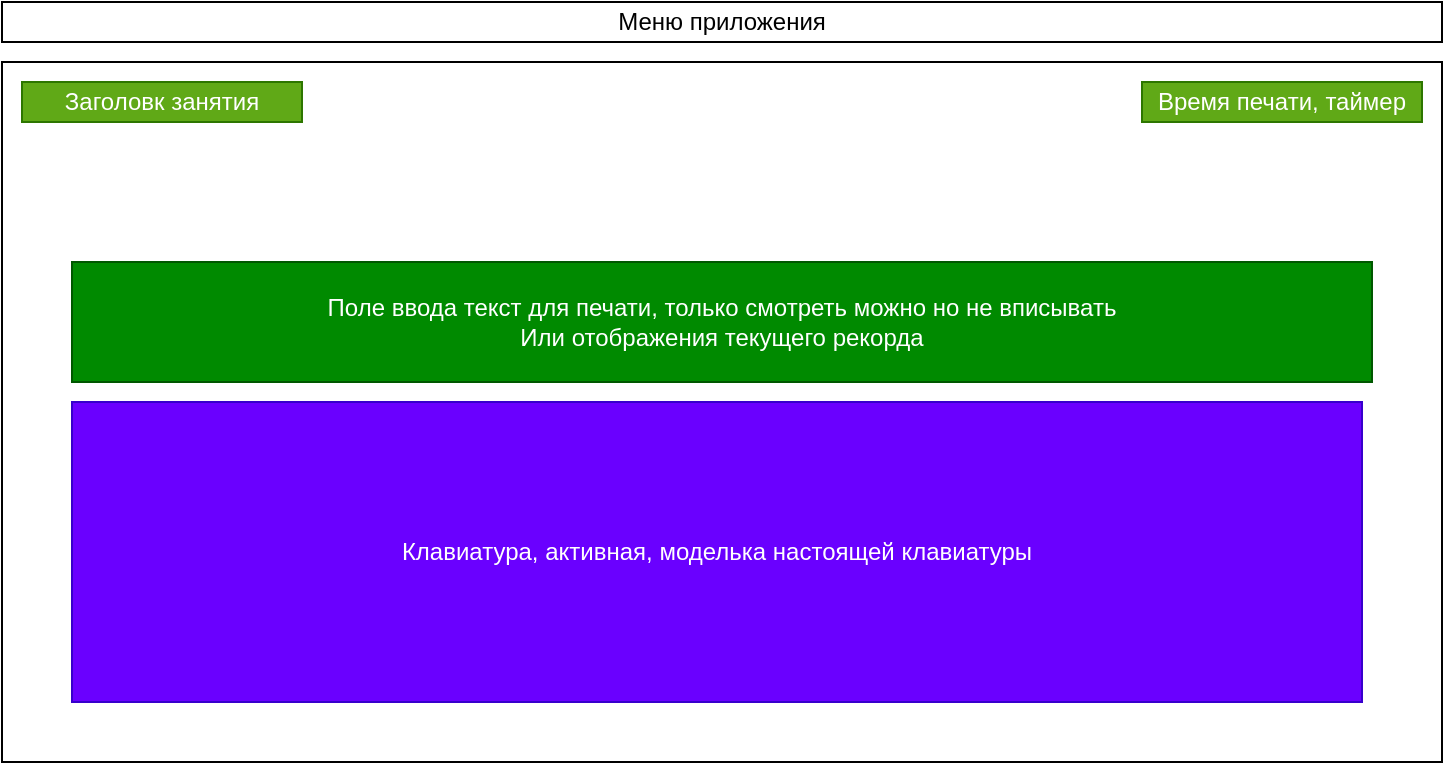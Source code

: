 <mxfile>
    <diagram id="n0IL5XU4Jyfo98noXuC0" name="main">
        <mxGraphModel dx="1102" dy="644" grid="1" gridSize="10" guides="1" tooltips="1" connect="1" arrows="1" fold="1" page="1" pageScale="1" pageWidth="827" pageHeight="1169" math="0" shadow="0">
            <root>
                <mxCell id="0"/>
                <mxCell id="1" parent="0"/>
                <mxCell id="2" value="" style="whiteSpace=wrap;html=1;" vertex="1" parent="1">
                    <mxGeometry x="30" y="60" width="720" height="350" as="geometry"/>
                </mxCell>
                <mxCell id="3" value="Поле ввода текст для печати, только смотреть можно но не вписывать&lt;br&gt;Или отображения текущего рекорда" style="whiteSpace=wrap;html=1;fillColor=#008a00;fontColor=#ffffff;strokeColor=#005700;" vertex="1" parent="1">
                    <mxGeometry x="65" y="160" width="650" height="60" as="geometry"/>
                </mxCell>
                <mxCell id="4" value="Время печати, таймер" style="whiteSpace=wrap;html=1;fillColor=#60a917;fontColor=#ffffff;strokeColor=#2D7600;" vertex="1" parent="1">
                    <mxGeometry x="600" y="70" width="140" height="20" as="geometry"/>
                </mxCell>
                <mxCell id="5" value="Заголовк занятия" style="whiteSpace=wrap;html=1;fillColor=#60a917;fontColor=#ffffff;strokeColor=#2D7600;" vertex="1" parent="1">
                    <mxGeometry x="40" y="70" width="140" height="20" as="geometry"/>
                </mxCell>
                <mxCell id="6" value="Клавиатура, активная, моделька настоящей клавиатуры" style="whiteSpace=wrap;html=1;fillColor=#6a00ff;fontColor=#ffffff;strokeColor=#3700CC;" vertex="1" parent="1">
                    <mxGeometry x="65" y="230" width="645" height="150" as="geometry"/>
                </mxCell>
                <mxCell id="7" value="Меню приложения" style="whiteSpace=wrap;html=1;" vertex="1" parent="1">
                    <mxGeometry x="30" y="30" width="720" height="20" as="geometry"/>
                </mxCell>
            </root>
        </mxGraphModel>
    </diagram>
</mxfile>